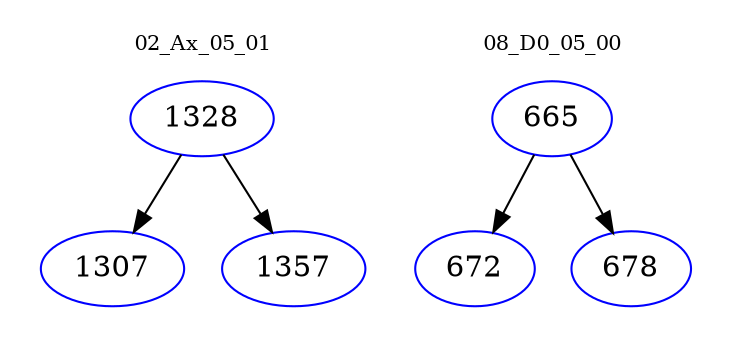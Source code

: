 digraph{
subgraph cluster_0 {
color = white
label = "02_Ax_05_01";
fontsize=10;
T0_1328 [label="1328", color="blue"]
T0_1328 -> T0_1307 [color="black"]
T0_1307 [label="1307", color="blue"]
T0_1328 -> T0_1357 [color="black"]
T0_1357 [label="1357", color="blue"]
}
subgraph cluster_1 {
color = white
label = "08_D0_05_00";
fontsize=10;
T1_665 [label="665", color="blue"]
T1_665 -> T1_672 [color="black"]
T1_672 [label="672", color="blue"]
T1_665 -> T1_678 [color="black"]
T1_678 [label="678", color="blue"]
}
}
